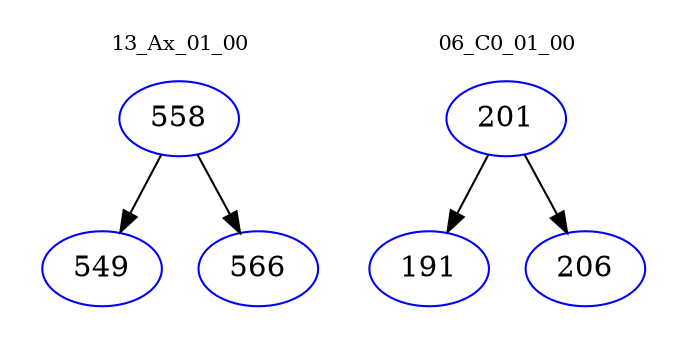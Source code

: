 digraph{
subgraph cluster_0 {
color = white
label = "13_Ax_01_00";
fontsize=10;
T0_558 [label="558", color="blue"]
T0_558 -> T0_549 [color="black"]
T0_549 [label="549", color="blue"]
T0_558 -> T0_566 [color="black"]
T0_566 [label="566", color="blue"]
}
subgraph cluster_1 {
color = white
label = "06_C0_01_00";
fontsize=10;
T1_201 [label="201", color="blue"]
T1_201 -> T1_191 [color="black"]
T1_191 [label="191", color="blue"]
T1_201 -> T1_206 [color="black"]
T1_206 [label="206", color="blue"]
}
}
